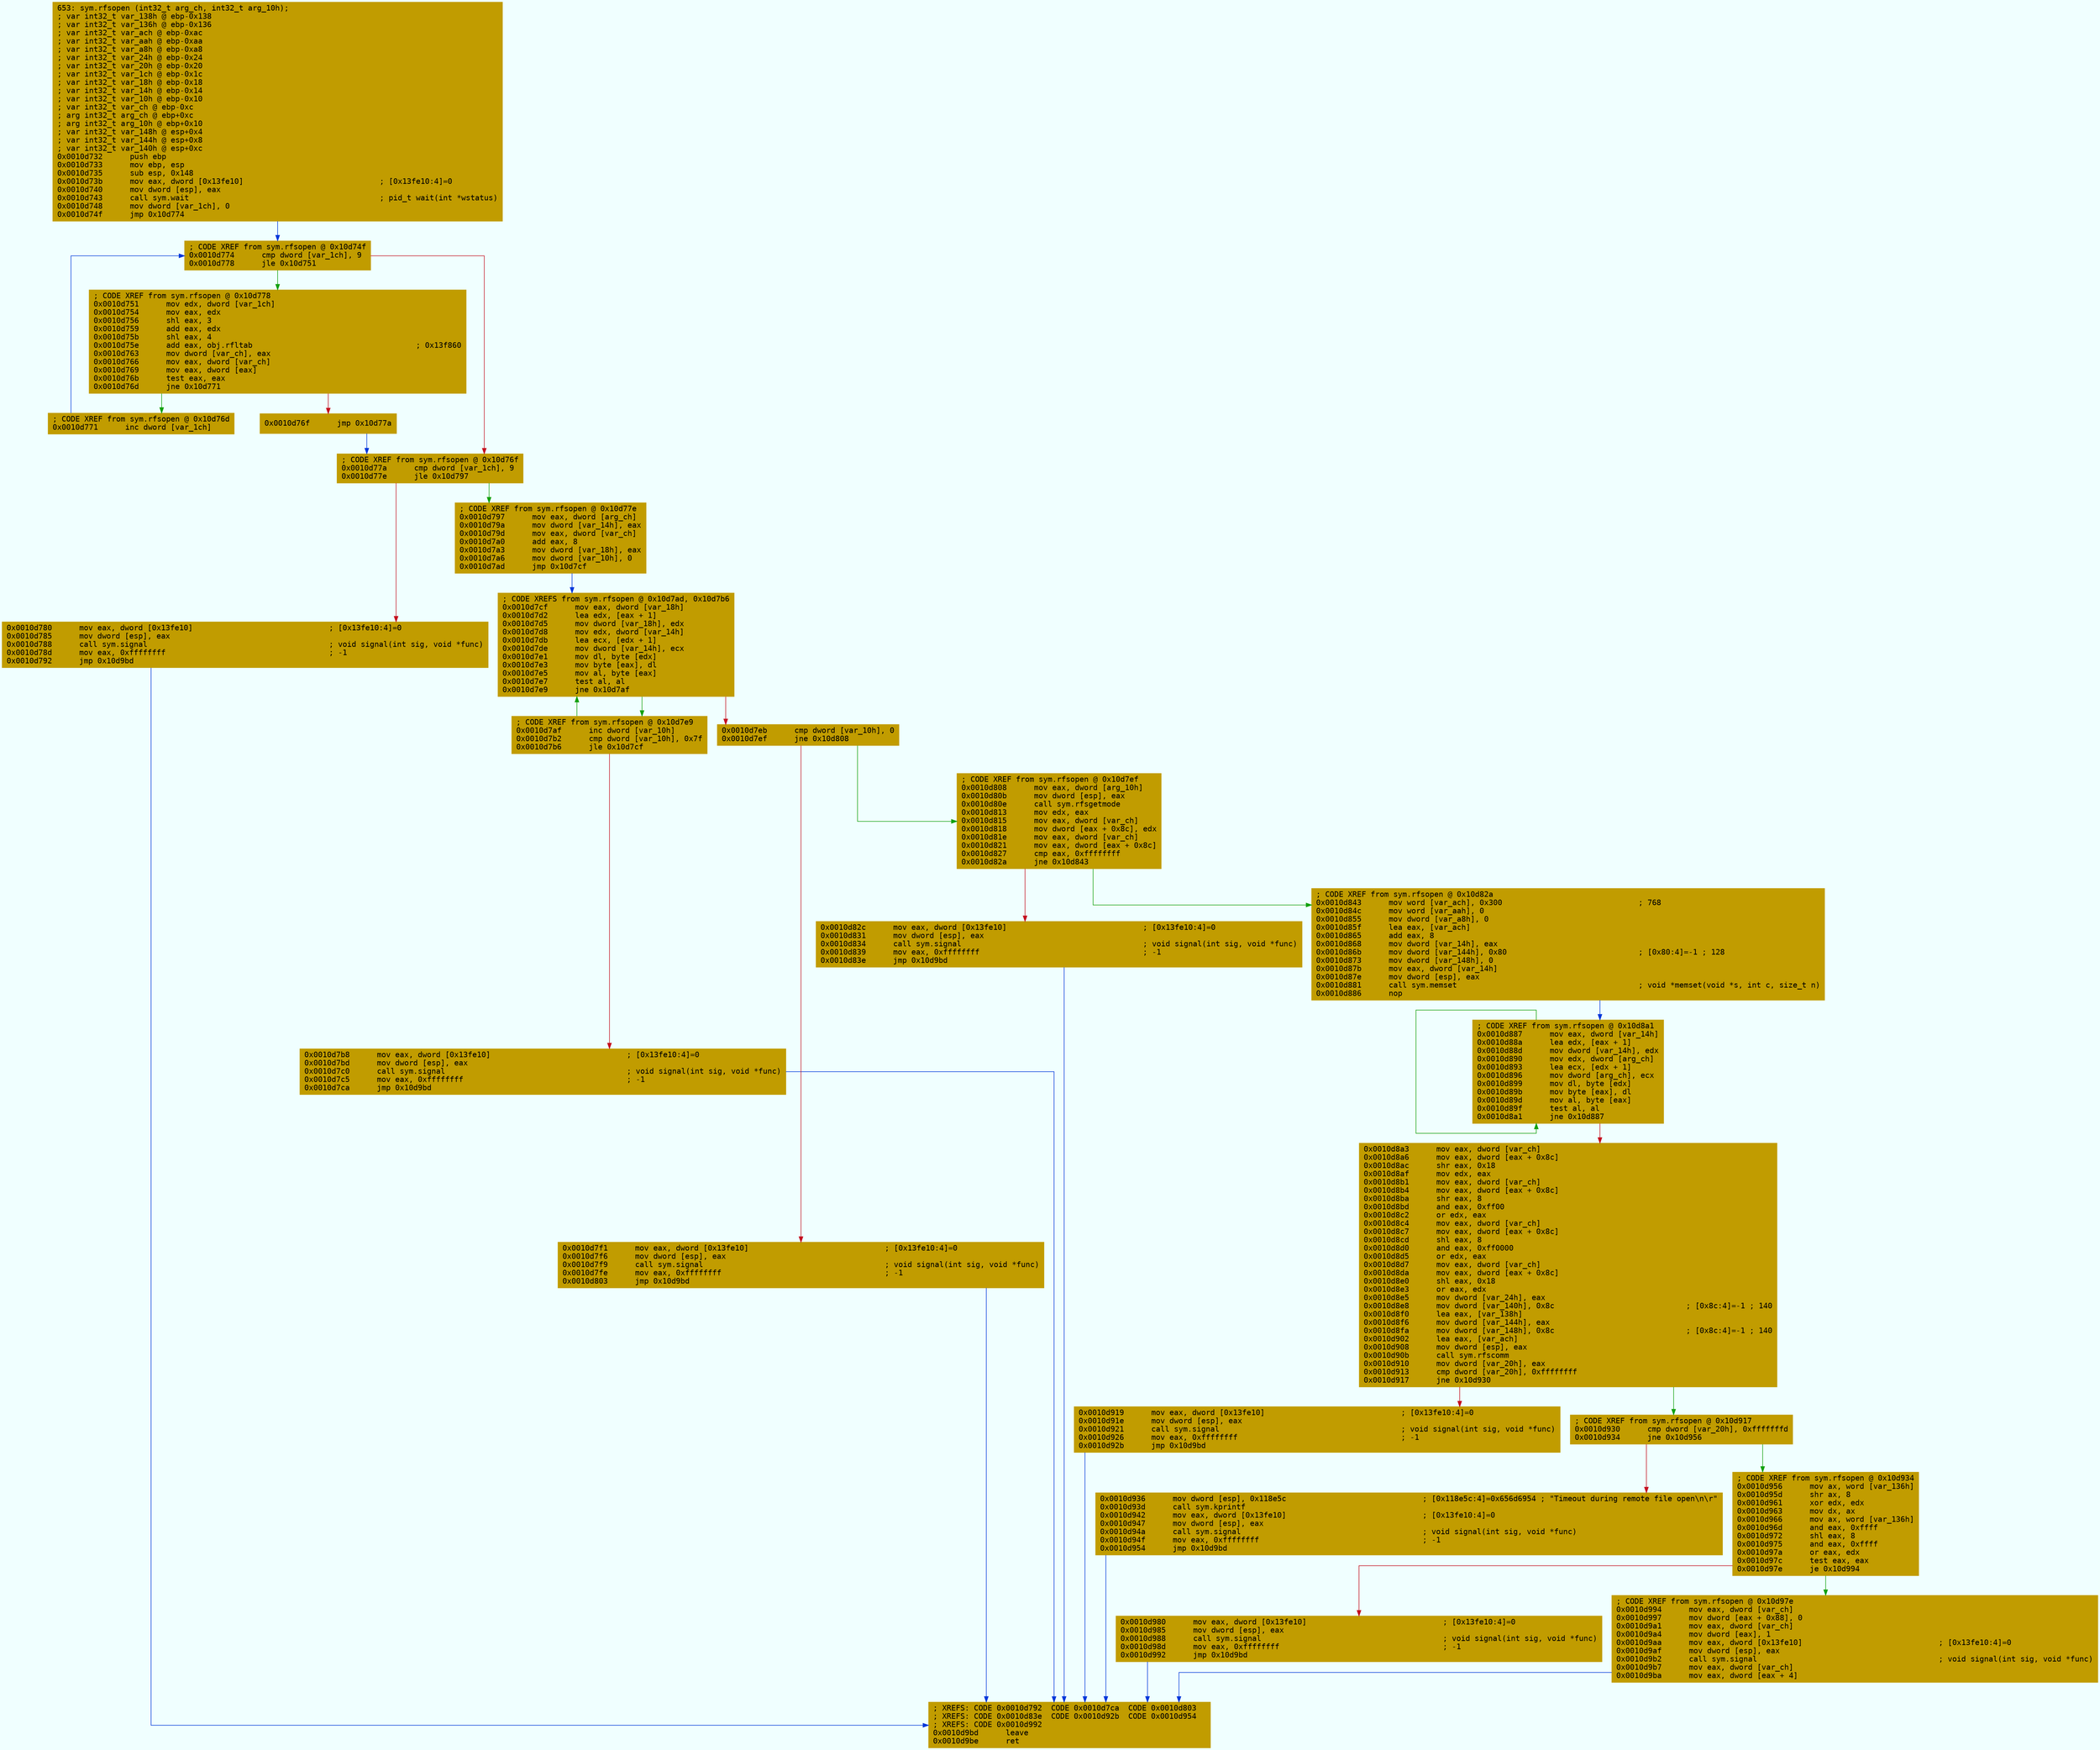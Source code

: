 digraph code {
	graph [bgcolor=azure fontsize=8 fontname="Courier" splines="ortho"];
	node [fillcolor=gray style=filled shape=box];
	edge [arrowhead="normal"];
	"0x0010d732" [URL="sym.rfsopen/0x0010d732", fillcolor="#c19c00",color="#c19c00", fontname="Courier",label="653: sym.rfsopen (int32_t arg_ch, int32_t arg_10h);\l; var int32_t var_138h @ ebp-0x138\l; var int32_t var_136h @ ebp-0x136\l; var int32_t var_ach @ ebp-0xac\l; var int32_t var_aah @ ebp-0xaa\l; var int32_t var_a8h @ ebp-0xa8\l; var int32_t var_24h @ ebp-0x24\l; var int32_t var_20h @ ebp-0x20\l; var int32_t var_1ch @ ebp-0x1c\l; var int32_t var_18h @ ebp-0x18\l; var int32_t var_14h @ ebp-0x14\l; var int32_t var_10h @ ebp-0x10\l; var int32_t var_ch @ ebp-0xc\l; arg int32_t arg_ch @ ebp+0xc\l; arg int32_t arg_10h @ ebp+0x10\l; var int32_t var_148h @ esp+0x4\l; var int32_t var_144h @ esp+0x8\l; var int32_t var_140h @ esp+0xc\l0x0010d732      push ebp\l0x0010d733      mov ebp, esp\l0x0010d735      sub esp, 0x148\l0x0010d73b      mov eax, dword [0x13fe10]                              ; [0x13fe10:4]=0\l0x0010d740      mov dword [esp], eax\l0x0010d743      call sym.wait                                          ; pid_t wait(int *wstatus)\l0x0010d748      mov dword [var_1ch], 0\l0x0010d74f      jmp 0x10d774\l"]
	"0x0010d751" [URL="sym.rfsopen/0x0010d751", fillcolor="#c19c00",color="#c19c00", fontname="Courier",label="; CODE XREF from sym.rfsopen @ 0x10d778\l0x0010d751      mov edx, dword [var_1ch]\l0x0010d754      mov eax, edx\l0x0010d756      shl eax, 3\l0x0010d759      add eax, edx\l0x0010d75b      shl eax, 4\l0x0010d75e      add eax, obj.rfltab                                    ; 0x13f860\l0x0010d763      mov dword [var_ch], eax\l0x0010d766      mov eax, dword [var_ch]\l0x0010d769      mov eax, dword [eax]\l0x0010d76b      test eax, eax\l0x0010d76d      jne 0x10d771\l"]
	"0x0010d76f" [URL="sym.rfsopen/0x0010d76f", fillcolor="#c19c00",color="#c19c00", fontname="Courier",label="0x0010d76f      jmp 0x10d77a\l"]
	"0x0010d771" [URL="sym.rfsopen/0x0010d771", fillcolor="#c19c00",color="#c19c00", fontname="Courier",label="; CODE XREF from sym.rfsopen @ 0x10d76d\l0x0010d771      inc dword [var_1ch]\l"]
	"0x0010d774" [URL="sym.rfsopen/0x0010d774", fillcolor="#c19c00",color="#c19c00", fontname="Courier",label="; CODE XREF from sym.rfsopen @ 0x10d74f\l0x0010d774      cmp dword [var_1ch], 9\l0x0010d778      jle 0x10d751\l"]
	"0x0010d77a" [URL="sym.rfsopen/0x0010d77a", fillcolor="#c19c00",color="#c19c00", fontname="Courier",label="; CODE XREF from sym.rfsopen @ 0x10d76f\l0x0010d77a      cmp dword [var_1ch], 9\l0x0010d77e      jle 0x10d797\l"]
	"0x0010d780" [URL="sym.rfsopen/0x0010d780", fillcolor="#c19c00",color="#c19c00", fontname="Courier",label="0x0010d780      mov eax, dword [0x13fe10]                              ; [0x13fe10:4]=0\l0x0010d785      mov dword [esp], eax\l0x0010d788      call sym.signal                                        ; void signal(int sig, void *func)\l0x0010d78d      mov eax, 0xffffffff                                    ; -1\l0x0010d792      jmp 0x10d9bd\l"]
	"0x0010d797" [URL="sym.rfsopen/0x0010d797", fillcolor="#c19c00",color="#c19c00", fontname="Courier",label="; CODE XREF from sym.rfsopen @ 0x10d77e\l0x0010d797      mov eax, dword [arg_ch]\l0x0010d79a      mov dword [var_14h], eax\l0x0010d79d      mov eax, dword [var_ch]\l0x0010d7a0      add eax, 8\l0x0010d7a3      mov dword [var_18h], eax\l0x0010d7a6      mov dword [var_10h], 0\l0x0010d7ad      jmp 0x10d7cf\l"]
	"0x0010d7af" [URL="sym.rfsopen/0x0010d7af", fillcolor="#c19c00",color="#c19c00", fontname="Courier",label="; CODE XREF from sym.rfsopen @ 0x10d7e9\l0x0010d7af      inc dword [var_10h]\l0x0010d7b2      cmp dword [var_10h], 0x7f\l0x0010d7b6      jle 0x10d7cf\l"]
	"0x0010d7b8" [URL="sym.rfsopen/0x0010d7b8", fillcolor="#c19c00",color="#c19c00", fontname="Courier",label="0x0010d7b8      mov eax, dword [0x13fe10]                              ; [0x13fe10:4]=0\l0x0010d7bd      mov dword [esp], eax\l0x0010d7c0      call sym.signal                                        ; void signal(int sig, void *func)\l0x0010d7c5      mov eax, 0xffffffff                                    ; -1\l0x0010d7ca      jmp 0x10d9bd\l"]
	"0x0010d7cf" [URL="sym.rfsopen/0x0010d7cf", fillcolor="#c19c00",color="#c19c00", fontname="Courier",label="; CODE XREFS from sym.rfsopen @ 0x10d7ad, 0x10d7b6\l0x0010d7cf      mov eax, dword [var_18h]\l0x0010d7d2      lea edx, [eax + 1]\l0x0010d7d5      mov dword [var_18h], edx\l0x0010d7d8      mov edx, dword [var_14h]\l0x0010d7db      lea ecx, [edx + 1]\l0x0010d7de      mov dword [var_14h], ecx\l0x0010d7e1      mov dl, byte [edx]\l0x0010d7e3      mov byte [eax], dl\l0x0010d7e5      mov al, byte [eax]\l0x0010d7e7      test al, al\l0x0010d7e9      jne 0x10d7af\l"]
	"0x0010d7eb" [URL="sym.rfsopen/0x0010d7eb", fillcolor="#c19c00",color="#c19c00", fontname="Courier",label="0x0010d7eb      cmp dword [var_10h], 0\l0x0010d7ef      jne 0x10d808\l"]
	"0x0010d7f1" [URL="sym.rfsopen/0x0010d7f1", fillcolor="#c19c00",color="#c19c00", fontname="Courier",label="0x0010d7f1      mov eax, dword [0x13fe10]                              ; [0x13fe10:4]=0\l0x0010d7f6      mov dword [esp], eax\l0x0010d7f9      call sym.signal                                        ; void signal(int sig, void *func)\l0x0010d7fe      mov eax, 0xffffffff                                    ; -1\l0x0010d803      jmp 0x10d9bd\l"]
	"0x0010d808" [URL="sym.rfsopen/0x0010d808", fillcolor="#c19c00",color="#c19c00", fontname="Courier",label="; CODE XREF from sym.rfsopen @ 0x10d7ef\l0x0010d808      mov eax, dword [arg_10h]\l0x0010d80b      mov dword [esp], eax\l0x0010d80e      call sym.rfsgetmode\l0x0010d813      mov edx, eax\l0x0010d815      mov eax, dword [var_ch]\l0x0010d818      mov dword [eax + 0x8c], edx\l0x0010d81e      mov eax, dword [var_ch]\l0x0010d821      mov eax, dword [eax + 0x8c]\l0x0010d827      cmp eax, 0xffffffff\l0x0010d82a      jne 0x10d843\l"]
	"0x0010d82c" [URL="sym.rfsopen/0x0010d82c", fillcolor="#c19c00",color="#c19c00", fontname="Courier",label="0x0010d82c      mov eax, dword [0x13fe10]                              ; [0x13fe10:4]=0\l0x0010d831      mov dword [esp], eax\l0x0010d834      call sym.signal                                        ; void signal(int sig, void *func)\l0x0010d839      mov eax, 0xffffffff                                    ; -1\l0x0010d83e      jmp 0x10d9bd\l"]
	"0x0010d843" [URL="sym.rfsopen/0x0010d843", fillcolor="#c19c00",color="#c19c00", fontname="Courier",label="; CODE XREF from sym.rfsopen @ 0x10d82a\l0x0010d843      mov word [var_ach], 0x300                              ; 768\l0x0010d84c      mov word [var_aah], 0\l0x0010d855      mov dword [var_a8h], 0\l0x0010d85f      lea eax, [var_ach]\l0x0010d865      add eax, 8\l0x0010d868      mov dword [var_14h], eax\l0x0010d86b      mov dword [var_144h], 0x80                             ; [0x80:4]=-1 ; 128\l0x0010d873      mov dword [var_148h], 0\l0x0010d87b      mov eax, dword [var_14h]\l0x0010d87e      mov dword [esp], eax\l0x0010d881      call sym.memset                                        ; void *memset(void *s, int c, size_t n)\l0x0010d886      nop\l"]
	"0x0010d887" [URL="sym.rfsopen/0x0010d887", fillcolor="#c19c00",color="#c19c00", fontname="Courier",label="; CODE XREF from sym.rfsopen @ 0x10d8a1\l0x0010d887      mov eax, dword [var_14h]\l0x0010d88a      lea edx, [eax + 1]\l0x0010d88d      mov dword [var_14h], edx\l0x0010d890      mov edx, dword [arg_ch]\l0x0010d893      lea ecx, [edx + 1]\l0x0010d896      mov dword [arg_ch], ecx\l0x0010d899      mov dl, byte [edx]\l0x0010d89b      mov byte [eax], dl\l0x0010d89d      mov al, byte [eax]\l0x0010d89f      test al, al\l0x0010d8a1      jne 0x10d887\l"]
	"0x0010d8a3" [URL="sym.rfsopen/0x0010d8a3", fillcolor="#c19c00",color="#c19c00", fontname="Courier",label="0x0010d8a3      mov eax, dword [var_ch]\l0x0010d8a6      mov eax, dword [eax + 0x8c]\l0x0010d8ac      shr eax, 0x18\l0x0010d8af      mov edx, eax\l0x0010d8b1      mov eax, dword [var_ch]\l0x0010d8b4      mov eax, dword [eax + 0x8c]\l0x0010d8ba      shr eax, 8\l0x0010d8bd      and eax, 0xff00\l0x0010d8c2      or edx, eax\l0x0010d8c4      mov eax, dword [var_ch]\l0x0010d8c7      mov eax, dword [eax + 0x8c]\l0x0010d8cd      shl eax, 8\l0x0010d8d0      and eax, 0xff0000\l0x0010d8d5      or edx, eax\l0x0010d8d7      mov eax, dword [var_ch]\l0x0010d8da      mov eax, dword [eax + 0x8c]\l0x0010d8e0      shl eax, 0x18\l0x0010d8e3      or eax, edx\l0x0010d8e5      mov dword [var_24h], eax\l0x0010d8e8      mov dword [var_140h], 0x8c                             ; [0x8c:4]=-1 ; 140\l0x0010d8f0      lea eax, [var_138h]\l0x0010d8f6      mov dword [var_144h], eax\l0x0010d8fa      mov dword [var_148h], 0x8c                             ; [0x8c:4]=-1 ; 140\l0x0010d902      lea eax, [var_ach]\l0x0010d908      mov dword [esp], eax\l0x0010d90b      call sym.rfscomm\l0x0010d910      mov dword [var_20h], eax\l0x0010d913      cmp dword [var_20h], 0xffffffff\l0x0010d917      jne 0x10d930\l"]
	"0x0010d919" [URL="sym.rfsopen/0x0010d919", fillcolor="#c19c00",color="#c19c00", fontname="Courier",label="0x0010d919      mov eax, dword [0x13fe10]                              ; [0x13fe10:4]=0\l0x0010d91e      mov dword [esp], eax\l0x0010d921      call sym.signal                                        ; void signal(int sig, void *func)\l0x0010d926      mov eax, 0xffffffff                                    ; -1\l0x0010d92b      jmp 0x10d9bd\l"]
	"0x0010d930" [URL="sym.rfsopen/0x0010d930", fillcolor="#c19c00",color="#c19c00", fontname="Courier",label="; CODE XREF from sym.rfsopen @ 0x10d917\l0x0010d930      cmp dword [var_20h], 0xfffffffd\l0x0010d934      jne 0x10d956\l"]
	"0x0010d936" [URL="sym.rfsopen/0x0010d936", fillcolor="#c19c00",color="#c19c00", fontname="Courier",label="0x0010d936      mov dword [esp], 0x118e5c                              ; [0x118e5c:4]=0x656d6954 ; \"Timeout during remote file open\\n\\r\"\l0x0010d93d      call sym.kprintf\l0x0010d942      mov eax, dword [0x13fe10]                              ; [0x13fe10:4]=0\l0x0010d947      mov dword [esp], eax\l0x0010d94a      call sym.signal                                        ; void signal(int sig, void *func)\l0x0010d94f      mov eax, 0xffffffff                                    ; -1\l0x0010d954      jmp 0x10d9bd\l"]
	"0x0010d956" [URL="sym.rfsopen/0x0010d956", fillcolor="#c19c00",color="#c19c00", fontname="Courier",label="; CODE XREF from sym.rfsopen @ 0x10d934\l0x0010d956      mov ax, word [var_136h]\l0x0010d95d      shr ax, 8\l0x0010d961      xor edx, edx\l0x0010d963      mov dx, ax\l0x0010d966      mov ax, word [var_136h]\l0x0010d96d      and eax, 0xffff\l0x0010d972      shl eax, 8\l0x0010d975      and eax, 0xffff\l0x0010d97a      or eax, edx\l0x0010d97c      test eax, eax\l0x0010d97e      je 0x10d994\l"]
	"0x0010d980" [URL="sym.rfsopen/0x0010d980", fillcolor="#c19c00",color="#c19c00", fontname="Courier",label="0x0010d980      mov eax, dword [0x13fe10]                              ; [0x13fe10:4]=0\l0x0010d985      mov dword [esp], eax\l0x0010d988      call sym.signal                                        ; void signal(int sig, void *func)\l0x0010d98d      mov eax, 0xffffffff                                    ; -1\l0x0010d992      jmp 0x10d9bd\l"]
	"0x0010d994" [URL="sym.rfsopen/0x0010d994", fillcolor="#c19c00",color="#c19c00", fontname="Courier",label="; CODE XREF from sym.rfsopen @ 0x10d97e\l0x0010d994      mov eax, dword [var_ch]\l0x0010d997      mov dword [eax + 0x88], 0\l0x0010d9a1      mov eax, dword [var_ch]\l0x0010d9a4      mov dword [eax], 1\l0x0010d9aa      mov eax, dword [0x13fe10]                              ; [0x13fe10:4]=0\l0x0010d9af      mov dword [esp], eax\l0x0010d9b2      call sym.signal                                        ; void signal(int sig, void *func)\l0x0010d9b7      mov eax, dword [var_ch]\l0x0010d9ba      mov eax, dword [eax + 4]\l"]
	"0x0010d9bd" [URL="sym.rfsopen/0x0010d9bd", fillcolor="#c19c00",color="#c19c00", fontname="Courier",label="; XREFS: CODE 0x0010d792  CODE 0x0010d7ca  CODE 0x0010d803  \l; XREFS: CODE 0x0010d83e  CODE 0x0010d92b  CODE 0x0010d954  \l; XREFS: CODE 0x0010d992  \l0x0010d9bd      leave\l0x0010d9be      ret\l"]
        "0x0010d732" -> "0x0010d774" [color="#0037da"];
        "0x0010d751" -> "0x0010d771" [color="#13a10e"];
        "0x0010d751" -> "0x0010d76f" [color="#c50f1f"];
        "0x0010d76f" -> "0x0010d77a" [color="#0037da"];
        "0x0010d771" -> "0x0010d774" [color="#0037da"];
        "0x0010d774" -> "0x0010d751" [color="#13a10e"];
        "0x0010d774" -> "0x0010d77a" [color="#c50f1f"];
        "0x0010d77a" -> "0x0010d797" [color="#13a10e"];
        "0x0010d77a" -> "0x0010d780" [color="#c50f1f"];
        "0x0010d780" -> "0x0010d9bd" [color="#0037da"];
        "0x0010d797" -> "0x0010d7cf" [color="#0037da"];
        "0x0010d7af" -> "0x0010d7cf" [color="#13a10e"];
        "0x0010d7af" -> "0x0010d7b8" [color="#c50f1f"];
        "0x0010d7b8" -> "0x0010d9bd" [color="#0037da"];
        "0x0010d7cf" -> "0x0010d7af" [color="#13a10e"];
        "0x0010d7cf" -> "0x0010d7eb" [color="#c50f1f"];
        "0x0010d7eb" -> "0x0010d808" [color="#13a10e"];
        "0x0010d7eb" -> "0x0010d7f1" [color="#c50f1f"];
        "0x0010d7f1" -> "0x0010d9bd" [color="#0037da"];
        "0x0010d808" -> "0x0010d843" [color="#13a10e"];
        "0x0010d808" -> "0x0010d82c" [color="#c50f1f"];
        "0x0010d82c" -> "0x0010d9bd" [color="#0037da"];
        "0x0010d843" -> "0x0010d887" [color="#0037da"];
        "0x0010d887" -> "0x0010d887" [color="#13a10e"];
        "0x0010d887" -> "0x0010d8a3" [color="#c50f1f"];
        "0x0010d8a3" -> "0x0010d930" [color="#13a10e"];
        "0x0010d8a3" -> "0x0010d919" [color="#c50f1f"];
        "0x0010d919" -> "0x0010d9bd" [color="#0037da"];
        "0x0010d930" -> "0x0010d956" [color="#13a10e"];
        "0x0010d930" -> "0x0010d936" [color="#c50f1f"];
        "0x0010d936" -> "0x0010d9bd" [color="#0037da"];
        "0x0010d956" -> "0x0010d994" [color="#13a10e"];
        "0x0010d956" -> "0x0010d980" [color="#c50f1f"];
        "0x0010d980" -> "0x0010d9bd" [color="#0037da"];
        "0x0010d994" -> "0x0010d9bd" [color="#0037da"];
}
